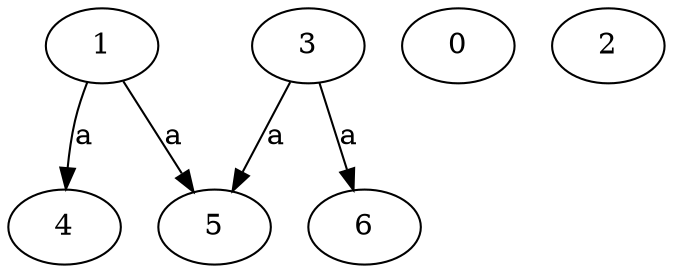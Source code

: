 strict digraph  {
4;
0;
1;
2;
3;
5;
6;
1 -> 4  [label=a];
1 -> 5  [label=a];
3 -> 5  [label=a];
3 -> 6  [label=a];
}

